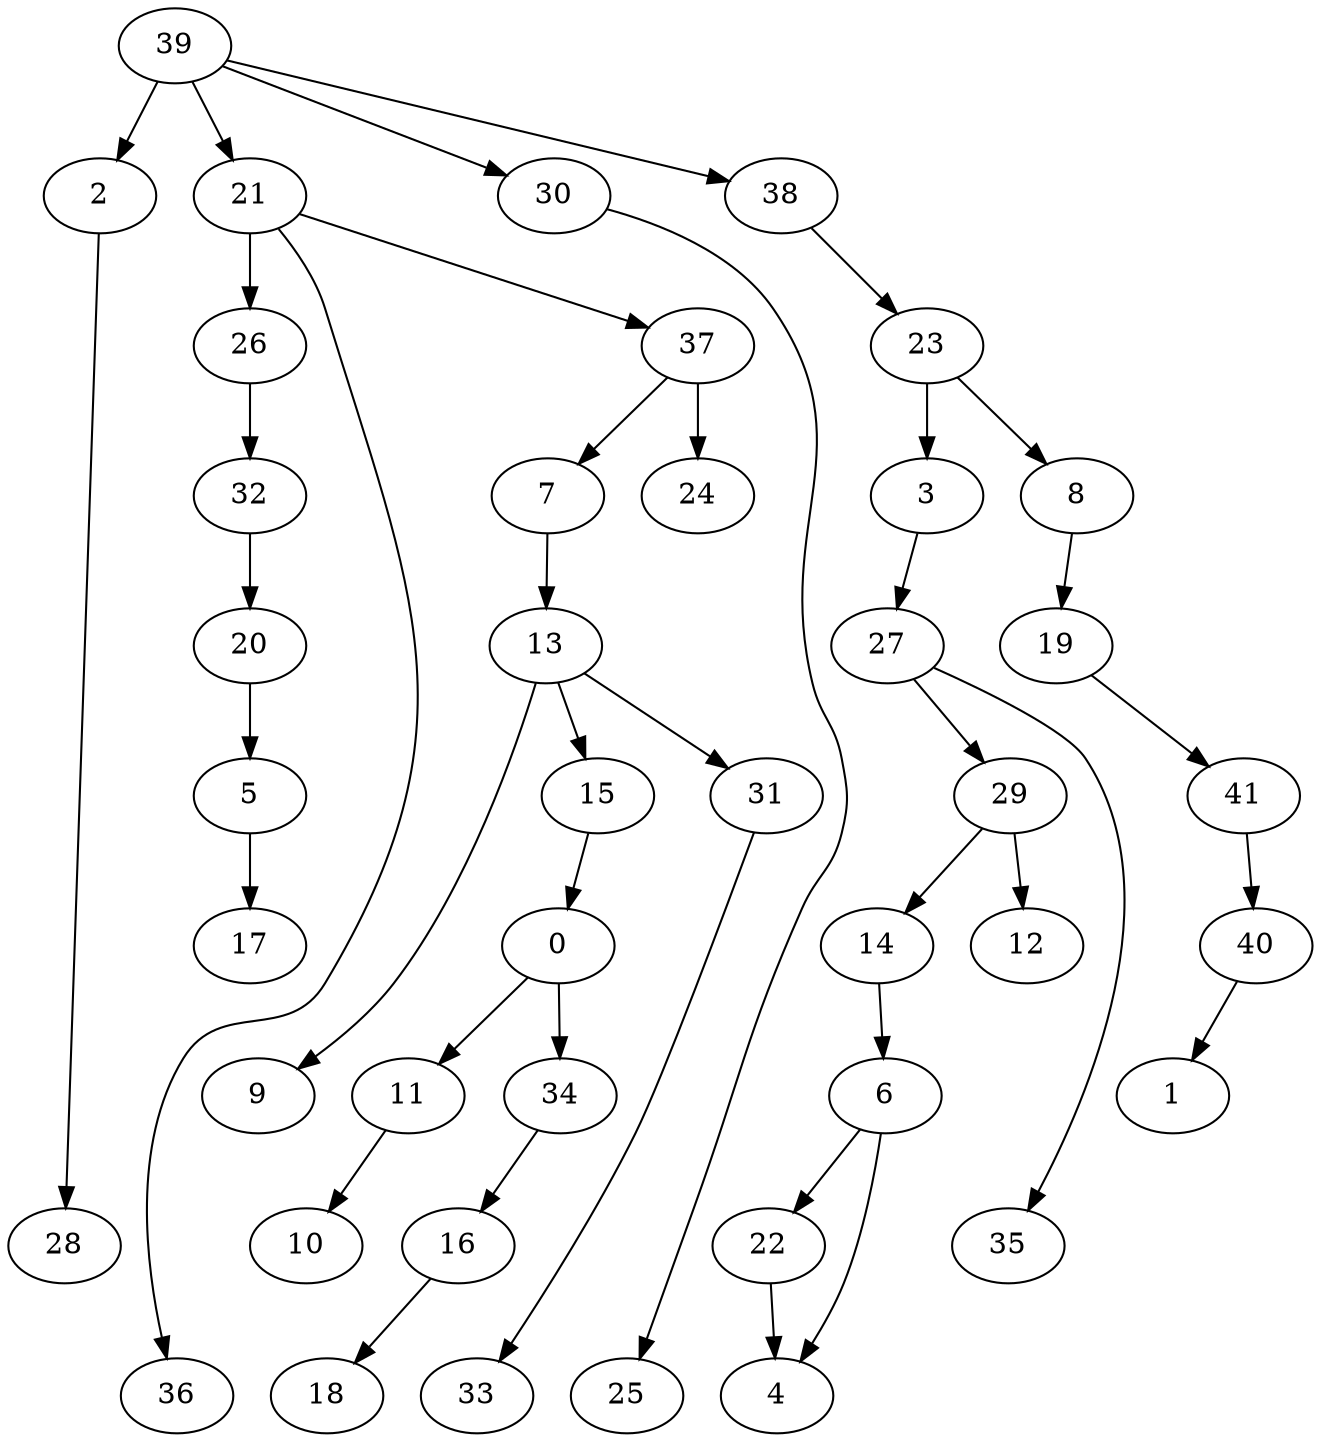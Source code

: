 digraph G {
    0;
    11;
    34;
    10;
    16;
    18;
    2;
    28;
    3;
    27;
    29;
    35;
    14;
    12;
    5;
    17;
    6;
    22;
    4;
    7;
    13;
    9;
    15;
    31;
    33;
    8;
    19;
    41;
    40;
    1;
    20;
    21;
    26;
    36;
    37;
    32;
    24;
    23;
    30;
    25;
    38;
    39;
    0 -> 11 [weight=0];
    0 -> 34 [weight=0];
    11 -> 10 [weight=0];
    34 -> 16 [weight=0];
    16 -> 18 [weight=0];
    2 -> 28 [weight=0];
    3 -> 27 [weight=0];
    27 -> 29 [weight=0];
    27 -> 35 [weight=0];
    29 -> 14 [weight=0];
    29 -> 12 [weight=0];
    14 -> 6 [weight=0];
    5 -> 17 [weight=0];
    6 -> 22 [weight=0];
    6 -> 4 [weight=0];
    22 -> 4 [weight=0];
    7 -> 13 [weight=0];
    13 -> 9 [weight=0];
    13 -> 15 [weight=0];
    13 -> 31 [weight=0];
    15 -> 0 [weight=0];
    31 -> 33 [weight=0];
    8 -> 19 [weight=0];
    19 -> 41 [weight=0];
    41 -> 40 [weight=0];
    40 -> 1 [weight=0];
    20 -> 5 [weight=0];
    21 -> 26 [weight=1];
    21 -> 36 [weight=0];
    21 -> 37 [weight=0];
    26 -> 32 [weight=0];
    37 -> 7 [weight=0];
    37 -> 24 [weight=1];
    32 -> 20 [weight=0];
    23 -> 3 [weight=0];
    23 -> 8 [weight=0];
    30 -> 25 [weight=0];
    38 -> 23 [weight=0];
    39 -> 2 [weight=0];
    39 -> 21 [weight=0];
    39 -> 30 [weight=0];
    39 -> 38 [weight=0];
}
